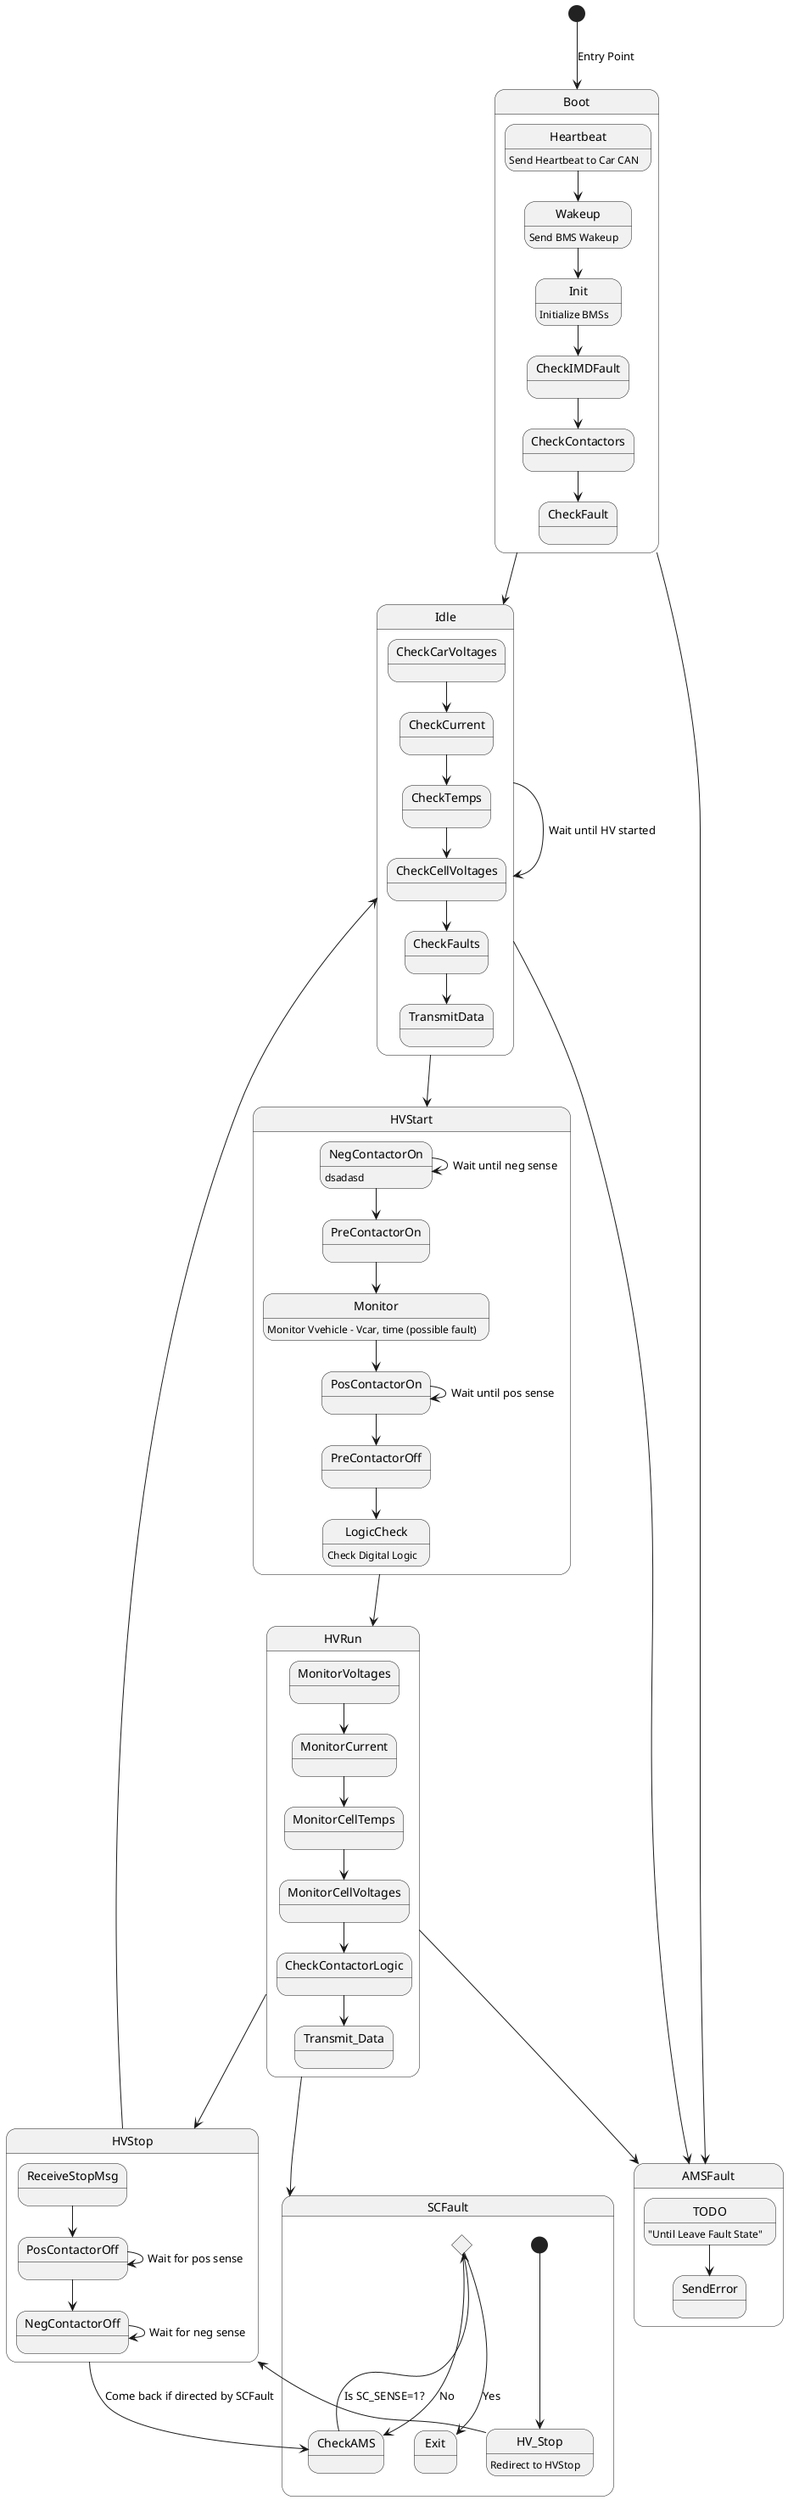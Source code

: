 @startuml

[*] --> Boot: Entry Point

state Boot {
	Heartbeat: Send Heartbeat to Car CAN
	Heartbeat --> Wakeup
	Wakeup: Send BMS Wakeup
	Wakeup --> Init
	Init: Initialize BMSs
	Init --> CheckIMDFault
	CheckIMDFault --> CheckContactors
	CheckContactors --> CheckFault
}

Boot --> Idle
Boot --> AMSFault

state Idle {
	CheckCarVoltages --> CheckCurrent
	CheckCurrent --> CheckTemps
	CheckTemps --> CheckCellVoltages
	CheckCellVoltages --> CheckFaults
	CheckFaults --> TransmitData
}

Idle --> Idle: Wait until HV started
Idle --> HVStart
Idle --> AMSFault

state HVStart {
	NegContactorOn: dsadasd
	NegContactorOn --> NegContactorOn: Wait until neg sense
	NegContactorOn --> PreContactorOn
	PreContactorOn --> Monitor
	Monitor: Monitor Vvehicle - Vcar, time (possible fault)
	Monitor --> PosContactorOn
	PosContactorOn --> PosContactorOn: Wait until pos sense
	PosContactorOn --> PreContactorOff
	PreContactorOff --> LogicCheck
	LogicCheck: Check Digital Logic
}

HVStart --> HVRun

state HVRun {
	MonitorVoltages --> MonitorCurrent
	MonitorCurrent --> MonitorCellTemps
	MonitorCellTemps --> MonitorCellVoltages
	MonitorCellVoltages --> CheckContactorLogic
	CheckContactorLogic --> Transmit_Data

}
HVRun --> SCFault
HVRun --> HVStop
HVRun --> AMSFault


state HVStop {
	ReceiveStopMsg --> PosContactorOff
	PosContactorOff --> PosContactorOff: Wait for pos sense
	PosContactorOff --> NegContactorOff
	NegContactorOff --> NegContactorOff: Wait for neg sense

}

HVStop --> Idle

state SCFault {
	[*] --> HV_Stop
	HV_Stop: Redirect to HVStop
	HV_Stop --> HVStop
	state a <<choice>>
	CheckAMS --> a: Is SC_SENSE=1?
	a --> CheckAMS: No
	a --> Exit: Yes
}

HVStop --> CheckAMS: Come back if directed by SCFault

state AMSFault {
	TODO: "Until Leave Fault State"
	TODO --> SendError
}

@enduml

